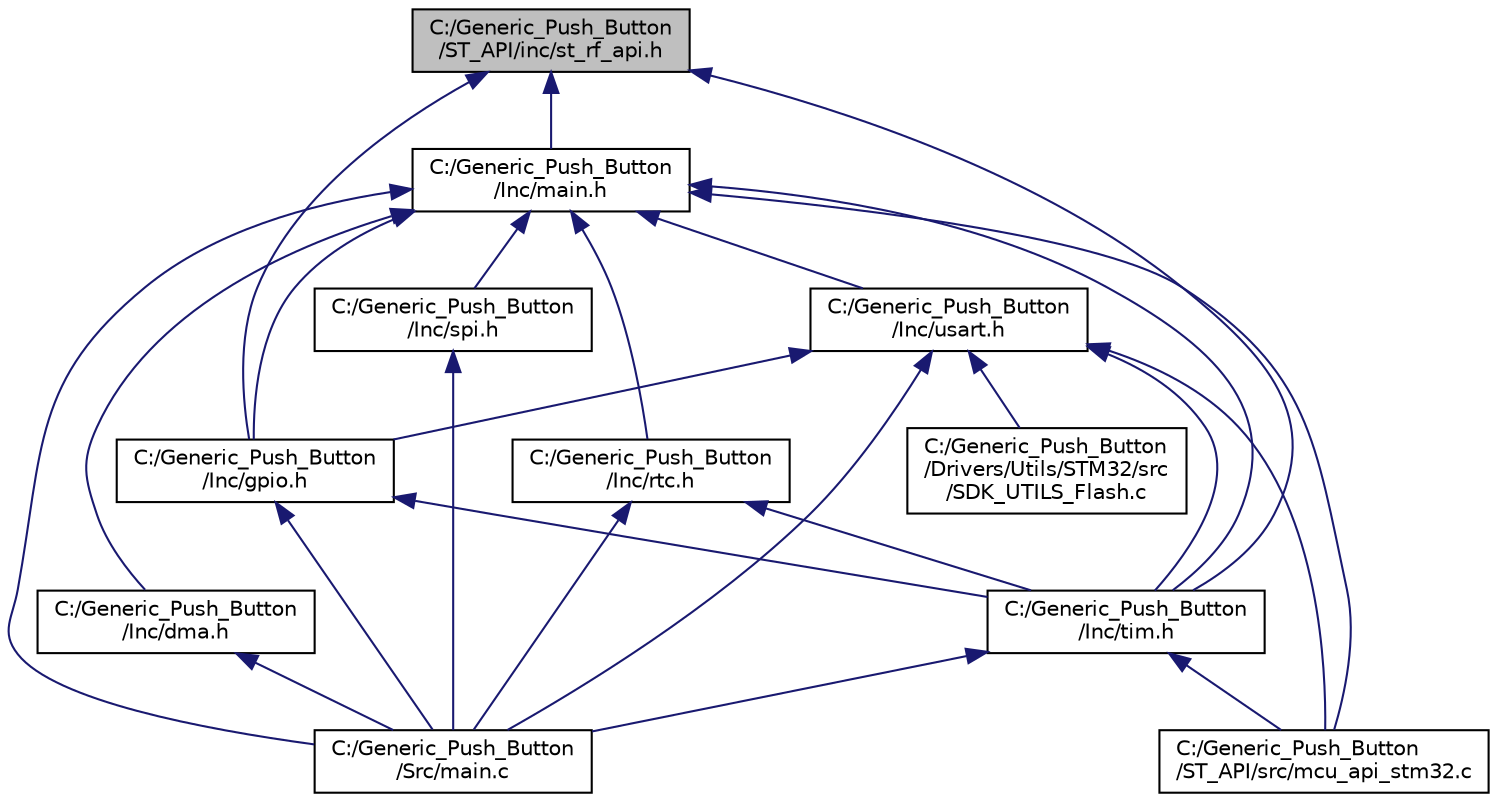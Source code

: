 digraph "C:/Generic_Push_Button/ST_API/inc/st_rf_api.h"
{
 // LATEX_PDF_SIZE
  edge [fontname="Helvetica",fontsize="10",labelfontname="Helvetica",labelfontsize="10"];
  node [fontname="Helvetica",fontsize="10",shape=record];
  Node1 [label="C:/Generic_Push_Button\l/ST_API/inc/st_rf_api.h",height=0.2,width=0.4,color="black", fillcolor="grey75", style="filled", fontcolor="black",tooltip="Sigfox manufacturer functions."];
  Node1 -> Node2 [dir="back",color="midnightblue",fontsize="10",style="solid",fontname="Helvetica"];
  Node2 [label="C:/Generic_Push_Button\l/Inc/main.h",height=0.2,width=0.4,color="black", fillcolor="white", style="filled",URL="$main_8h.html",tooltip=": Header for main.c file. This file contains the common defines of the application."];
  Node2 -> Node3 [dir="back",color="midnightblue",fontsize="10",style="solid",fontname="Helvetica"];
  Node3 [label="C:/Generic_Push_Button\l/Inc/dma.h",height=0.2,width=0.4,color="black", fillcolor="white", style="filled",URL="$dma_8h_source.html",tooltip=" "];
  Node3 -> Node4 [dir="back",color="midnightblue",fontsize="10",style="solid",fontname="Helvetica"];
  Node4 [label="C:/Generic_Push_Button\l/Src/main.c",height=0.2,width=0.4,color="black", fillcolor="white", style="filled",URL="$main_8c.html",tooltip=": Main program body"];
  Node2 -> Node5 [dir="back",color="midnightblue",fontsize="10",style="solid",fontname="Helvetica"];
  Node5 [label="C:/Generic_Push_Button\l/Inc/gpio.h",height=0.2,width=0.4,color="black", fillcolor="white", style="filled",URL="$gpio_8h_source.html",tooltip=" "];
  Node5 -> Node6 [dir="back",color="midnightblue",fontsize="10",style="solid",fontname="Helvetica"];
  Node6 [label="C:/Generic_Push_Button\l/Inc/tim.h",height=0.2,width=0.4,color="black", fillcolor="white", style="filled",URL="$tim_8h_source.html",tooltip=" "];
  Node6 -> Node4 [dir="back",color="midnightblue",fontsize="10",style="solid",fontname="Helvetica"];
  Node6 -> Node7 [dir="back",color="midnightblue",fontsize="10",style="solid",fontname="Helvetica"];
  Node7 [label="C:/Generic_Push_Button\l/ST_API/src/mcu_api_stm32.c",height=0.2,width=0.4,color="black", fillcolor="white", style="filled",URL="$mcu__api__stm32_8c.html",tooltip="Sigfox MCU functions."];
  Node5 -> Node4 [dir="back",color="midnightblue",fontsize="10",style="solid",fontname="Helvetica"];
  Node2 -> Node8 [dir="back",color="midnightblue",fontsize="10",style="solid",fontname="Helvetica"];
  Node8 [label="C:/Generic_Push_Button\l/Inc/usart.h",height=0.2,width=0.4,color="black", fillcolor="white", style="filled",URL="$usart_8h_source.html",tooltip=" "];
  Node8 -> Node9 [dir="back",color="midnightblue",fontsize="10",style="solid",fontname="Helvetica"];
  Node9 [label="C:/Generic_Push_Button\l/Drivers/Utils/STM32/src\l/SDK_UTILS_Flash.c",height=0.2,width=0.4,color="black", fillcolor="white", style="filled",URL="$_s_d_k___u_t_i_l_s___flash_8c.html",tooltip="SDK EVAL flash management."];
  Node8 -> Node5 [dir="back",color="midnightblue",fontsize="10",style="solid",fontname="Helvetica"];
  Node8 -> Node6 [dir="back",color="midnightblue",fontsize="10",style="solid",fontname="Helvetica"];
  Node8 -> Node4 [dir="back",color="midnightblue",fontsize="10",style="solid",fontname="Helvetica"];
  Node8 -> Node7 [dir="back",color="midnightblue",fontsize="10",style="solid",fontname="Helvetica"];
  Node2 -> Node10 [dir="back",color="midnightblue",fontsize="10",style="solid",fontname="Helvetica"];
  Node10 [label="C:/Generic_Push_Button\l/Inc/rtc.h",height=0.2,width=0.4,color="black", fillcolor="white", style="filled",URL="$rtc_8h_source.html",tooltip=" "];
  Node10 -> Node6 [dir="back",color="midnightblue",fontsize="10",style="solid",fontname="Helvetica"];
  Node10 -> Node4 [dir="back",color="midnightblue",fontsize="10",style="solid",fontname="Helvetica"];
  Node2 -> Node11 [dir="back",color="midnightblue",fontsize="10",style="solid",fontname="Helvetica"];
  Node11 [label="C:/Generic_Push_Button\l/Inc/spi.h",height=0.2,width=0.4,color="black", fillcolor="white", style="filled",URL="$spi_8h_source.html",tooltip=" "];
  Node11 -> Node4 [dir="back",color="midnightblue",fontsize="10",style="solid",fontname="Helvetica"];
  Node2 -> Node6 [dir="back",color="midnightblue",fontsize="10",style="solid",fontname="Helvetica"];
  Node2 -> Node4 [dir="back",color="midnightblue",fontsize="10",style="solid",fontname="Helvetica"];
  Node2 -> Node7 [dir="back",color="midnightblue",fontsize="10",style="solid",fontname="Helvetica"];
  Node1 -> Node5 [dir="back",color="midnightblue",fontsize="10",style="solid",fontname="Helvetica"];
  Node1 -> Node6 [dir="back",color="midnightblue",fontsize="10",style="solid",fontname="Helvetica"];
}
